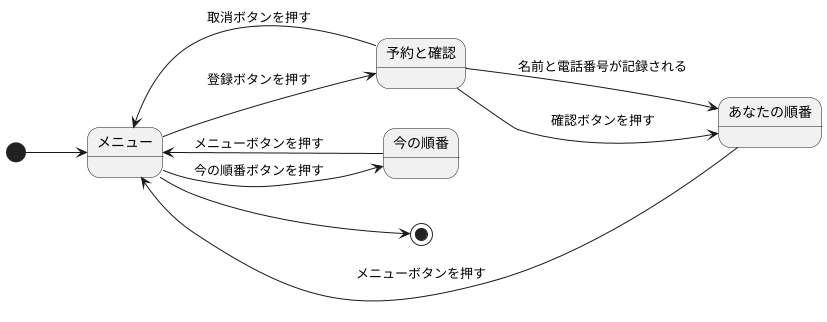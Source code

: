 @startuml ステートマシン図
    left to right direction
    state メニュー
    state 予約と確認
    state あなたの順番
    state 今の順番

    [*] --> メニュー
    メニュー --> 予約と確認 : 登録ボタンを押す
    予約と確認 --> あなたの順番 : 名前と電話番号が記録される
    予約と確認 --> あなたの順番 : 確認ボタンを押す
    メニュー <-- 予約と確認 : 取消ボタンを押す
    あなたの順番 --> メニュー : メニューボタンを押す
    メニュー --> 今の順番 : 今の順番ボタンを押す
    メニュー <-- 今の順番 : メニューボタンを押す
    メニュー --> [*]
@enduml